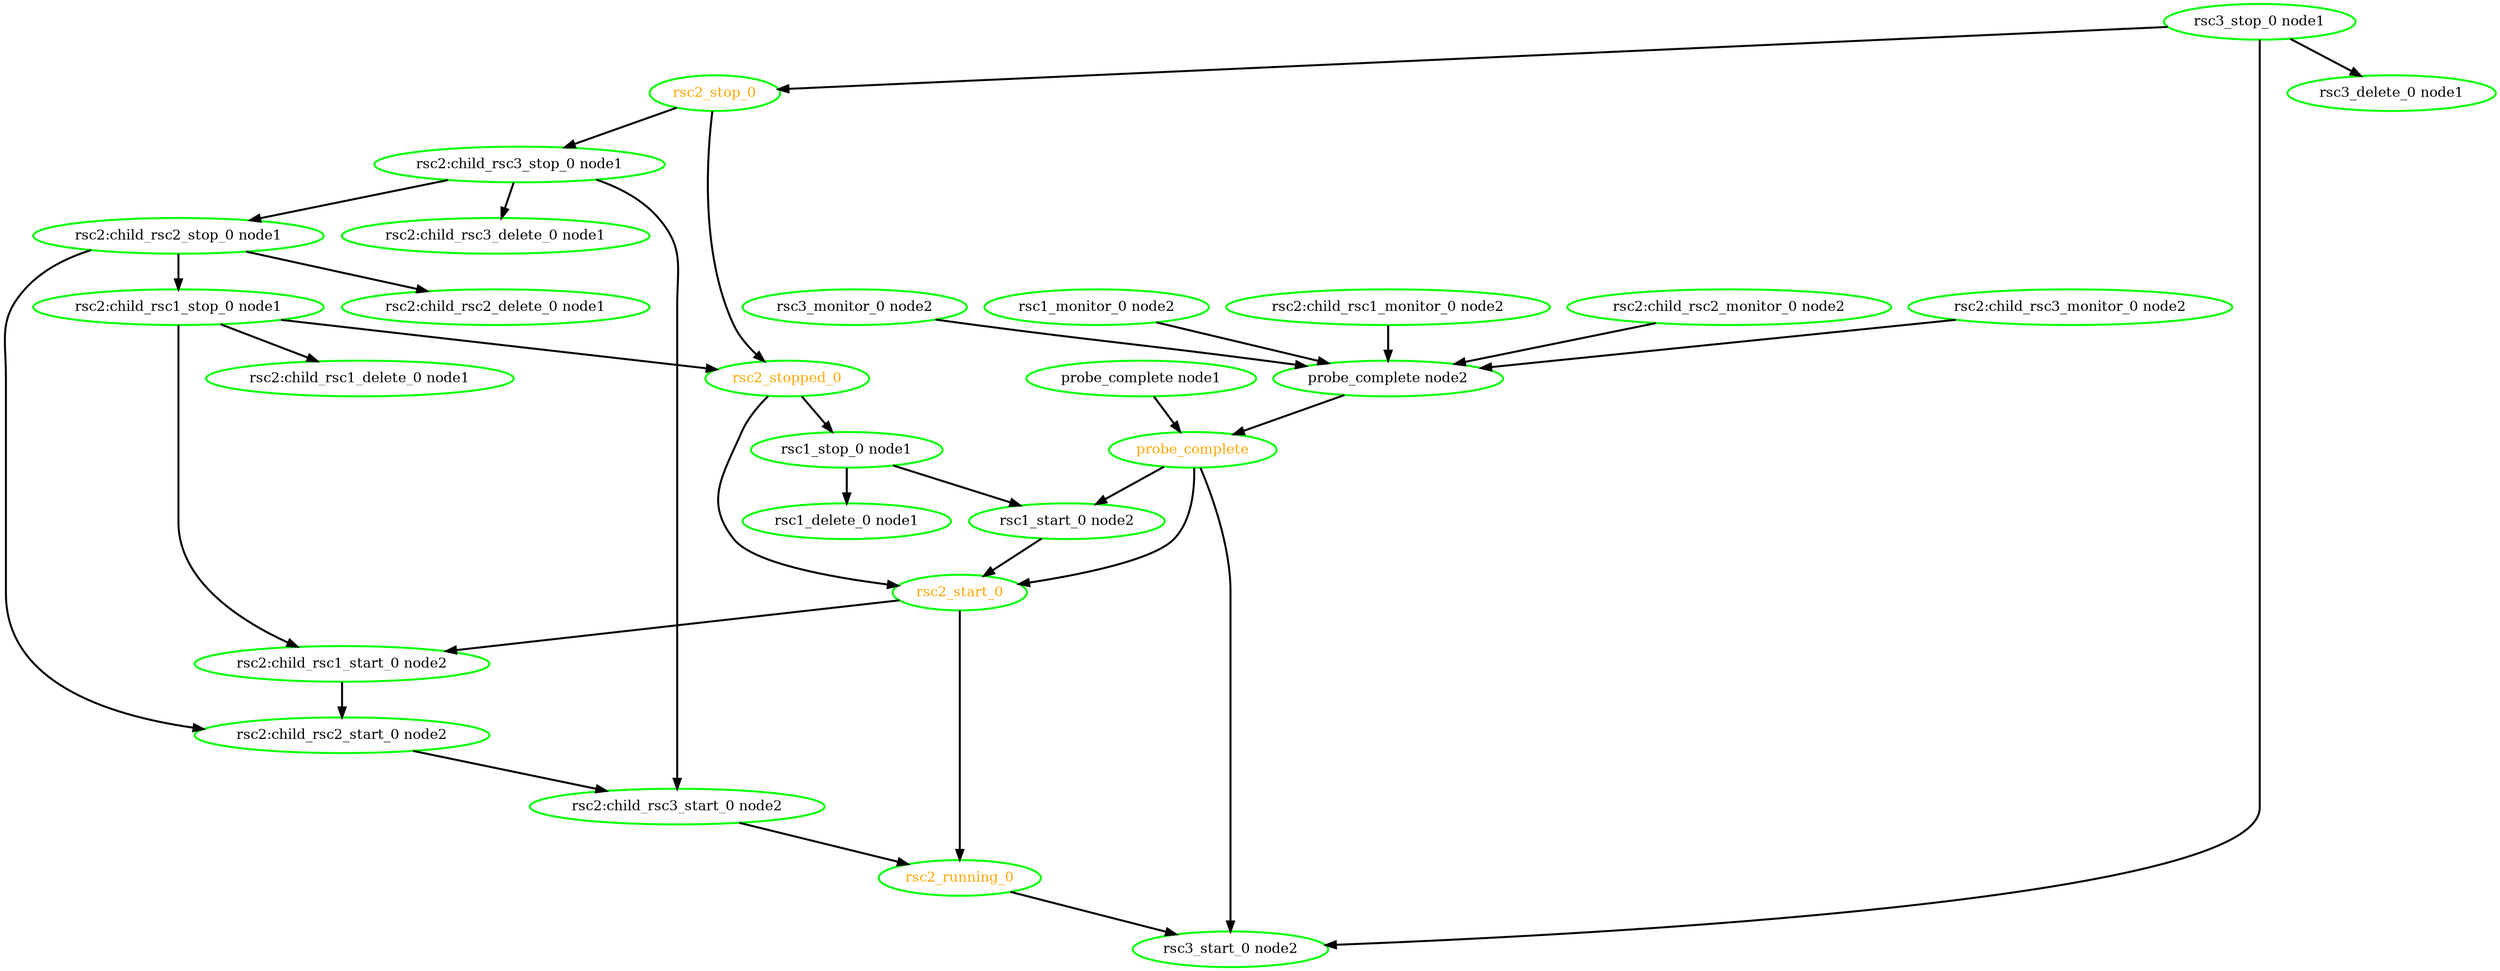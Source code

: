 digraph "g" {
	size = "30,30"
"probe_complete" [ style=bold color="green" fontcolor="orange" ]
"probe_complete node1" [ style=bold color="green" fontcolor="black" ]
"probe_complete node2" [ style=bold color="green" fontcolor="black" ]
"rsc1_monitor_0 node2" [ style=bold color="green" fontcolor="black" ]
"rsc2:child_rsc1_monitor_0 node2" [ style=bold color="green" fontcolor="black" ]
"rsc2:child_rsc2_monitor_0 node2" [ style=bold color="green" fontcolor="black" ]
"rsc2:child_rsc3_monitor_0 node2" [ style=bold color="green" fontcolor="black" ]
"rsc3_monitor_0 node2" [ style=bold color="green" fontcolor="black" ]
"rsc1_stop_0 node1" [ style=bold color="green" fontcolor="black" ]
"rsc1_start_0 node2" [ style=bold color="green" fontcolor="black" ]
"rsc1_delete_0 node1" [ style=bold color="green" fontcolor="black" ]
"rsc2:child_rsc1_stop_0 node1" [ style=bold color="green" fontcolor="black" ]
"rsc2:child_rsc1_start_0 node2" [ style=bold color="green" fontcolor="black" ]
"rsc2:child_rsc1_delete_0 node1" [ style=bold color="green" fontcolor="black" ]
"rsc2:child_rsc2_stop_0 node1" [ style=bold color="green" fontcolor="black" ]
"rsc2:child_rsc2_start_0 node2" [ style=bold color="green" fontcolor="black" ]
"rsc2:child_rsc2_delete_0 node1" [ style=bold color="green" fontcolor="black" ]
"rsc2:child_rsc3_stop_0 node1" [ style=bold color="green" fontcolor="black" ]
"rsc2:child_rsc3_start_0 node2" [ style=bold color="green" fontcolor="black" ]
"rsc2:child_rsc3_delete_0 node1" [ style=bold color="green" fontcolor="black" ]
"rsc2_start_0" [ style=bold color="green" fontcolor="orange" ]
"rsc2_running_0" [ style=bold color="green" fontcolor="orange" ]
"rsc2_stop_0" [ style=bold color="green" fontcolor="orange" ]
"rsc2_stopped_0" [ style=bold color="green" fontcolor="orange" ]
"rsc3_stop_0 node1" [ style=bold color="green" fontcolor="black" ]
"rsc3_start_0 node2" [ style=bold color="green" fontcolor="black" ]
"rsc3_delete_0 node1" [ style=bold color="green" fontcolor="black" ]
"probe_complete node1" -> "probe_complete" [ style = bold]
"probe_complete node2" -> "probe_complete" [ style = bold]
"rsc1_monitor_0 node2" -> "probe_complete node2" [ style = bold]
"rsc2:child_rsc1_monitor_0 node2" -> "probe_complete node2" [ style = bold]
"rsc2:child_rsc2_monitor_0 node2" -> "probe_complete node2" [ style = bold]
"rsc2:child_rsc3_monitor_0 node2" -> "probe_complete node2" [ style = bold]
"rsc3_monitor_0 node2" -> "probe_complete node2" [ style = bold]
"rsc2_stopped_0" -> "rsc1_stop_0 node1" [ style = bold]
"probe_complete" -> "rsc1_start_0 node2" [ style = bold]
"rsc1_stop_0 node1" -> "rsc1_start_0 node2" [ style = bold]
"rsc1_stop_0 node1" -> "rsc1_delete_0 node1" [ style = bold]
"rsc2:child_rsc2_stop_0 node1" -> "rsc2:child_rsc1_stop_0 node1" [ style = bold]
"rsc2:child_rsc1_stop_0 node1" -> "rsc2:child_rsc1_start_0 node2" [ style = bold]
"rsc2_start_0" -> "rsc2:child_rsc1_start_0 node2" [ style = bold]
"rsc2:child_rsc1_stop_0 node1" -> "rsc2:child_rsc1_delete_0 node1" [ style = bold]
"rsc2:child_rsc3_stop_0 node1" -> "rsc2:child_rsc2_stop_0 node1" [ style = bold]
"rsc2:child_rsc1_start_0 node2" -> "rsc2:child_rsc2_start_0 node2" [ style = bold]
"rsc2:child_rsc2_stop_0 node1" -> "rsc2:child_rsc2_start_0 node2" [ style = bold]
"rsc2:child_rsc2_stop_0 node1" -> "rsc2:child_rsc2_delete_0 node1" [ style = bold]
"rsc2_stop_0" -> "rsc2:child_rsc3_stop_0 node1" [ style = bold]
"rsc2:child_rsc2_start_0 node2" -> "rsc2:child_rsc3_start_0 node2" [ style = bold]
"rsc2:child_rsc3_stop_0 node1" -> "rsc2:child_rsc3_start_0 node2" [ style = bold]
"rsc2:child_rsc3_stop_0 node1" -> "rsc2:child_rsc3_delete_0 node1" [ style = bold]
"probe_complete" -> "rsc2_start_0" [ style = bold]
"rsc1_start_0 node2" -> "rsc2_start_0" [ style = bold]
"rsc2_stopped_0" -> "rsc2_start_0" [ style = bold]
"rsc2:child_rsc3_start_0 node2" -> "rsc2_running_0" [ style = bold]
"rsc2_start_0" -> "rsc2_running_0" [ style = bold]
"rsc3_stop_0 node1" -> "rsc2_stop_0" [ style = bold]
"rsc2:child_rsc1_stop_0 node1" -> "rsc2_stopped_0" [ style = bold]
"rsc2_stop_0" -> "rsc2_stopped_0" [ style = bold]
"probe_complete" -> "rsc3_start_0 node2" [ style = bold]
"rsc2_running_0" -> "rsc3_start_0 node2" [ style = bold]
"rsc3_stop_0 node1" -> "rsc3_start_0 node2" [ style = bold]
"rsc3_stop_0 node1" -> "rsc3_delete_0 node1" [ style = bold]
}

